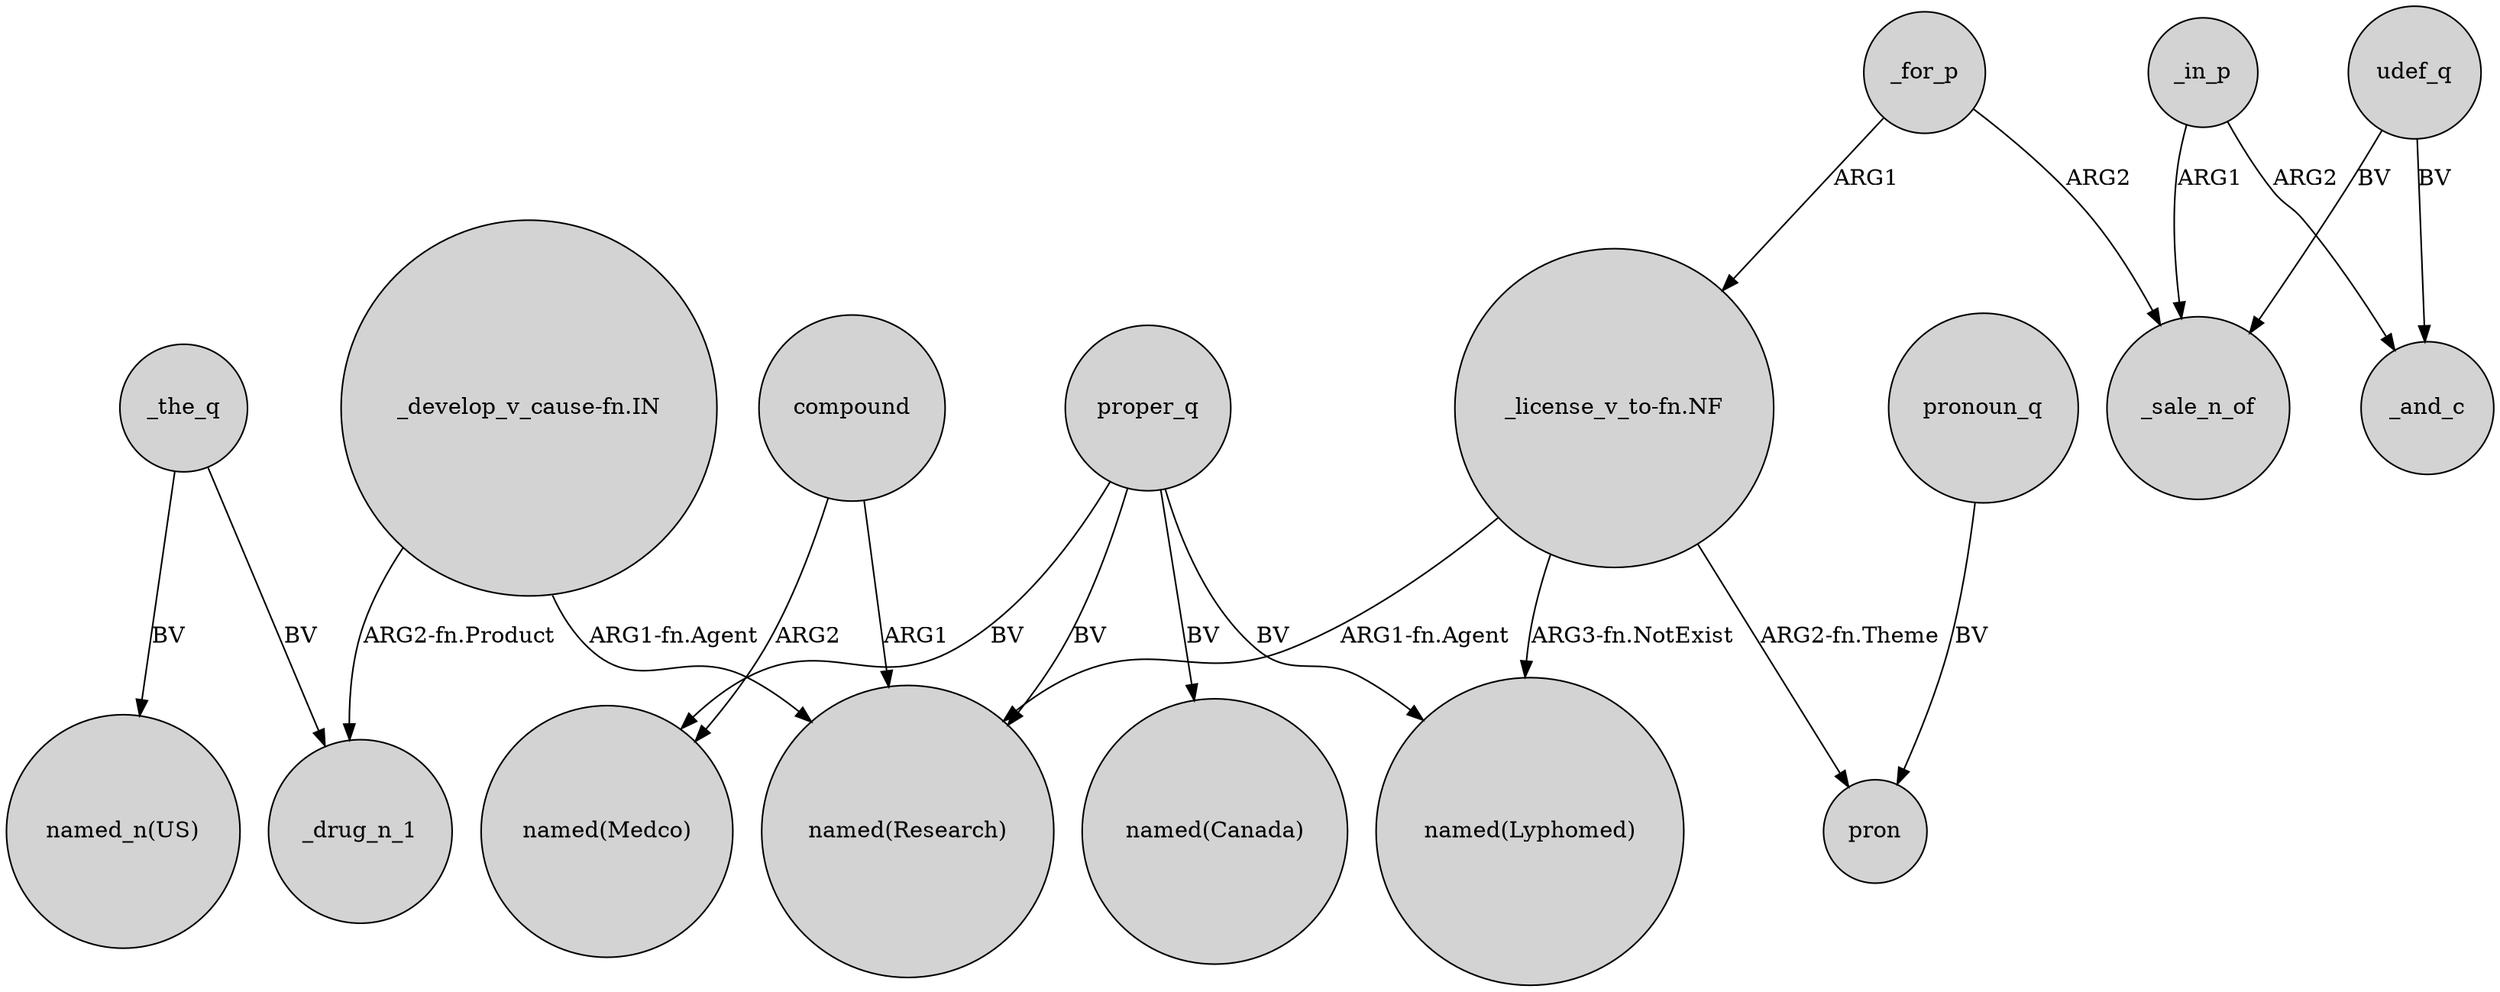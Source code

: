 digraph {
	node [shape=circle style=filled]
	"_develop_v_cause-fn.IN" -> _drug_n_1 [label="ARG2-fn.Product"]
	"_license_v_to-fn.NF" -> pron [label="ARG2-fn.Theme"]
	proper_q -> "named(Medco)" [label=BV]
	"_license_v_to-fn.NF" -> "named(Lyphomed)" [label="ARG3-fn.NotExist"]
	proper_q -> "named(Canada)" [label=BV]
	_for_p -> _sale_n_of [label=ARG2]
	_for_p -> "_license_v_to-fn.NF" [label=ARG1]
	_the_q -> "named_n(US)" [label=BV]
	_the_q -> _drug_n_1 [label=BV]
	pronoun_q -> pron [label=BV]
	"_develop_v_cause-fn.IN" -> "named(Research)" [label="ARG1-fn.Agent"]
	proper_q -> "named(Research)" [label=BV]
	compound -> "named(Research)" [label=ARG1]
	udef_q -> _sale_n_of [label=BV]
	compound -> "named(Medco)" [label=ARG2]
	_in_p -> _sale_n_of [label=ARG1]
	"_license_v_to-fn.NF" -> "named(Research)" [label="ARG1-fn.Agent"]
	udef_q -> _and_c [label=BV]
	_in_p -> _and_c [label=ARG2]
	proper_q -> "named(Lyphomed)" [label=BV]
}
